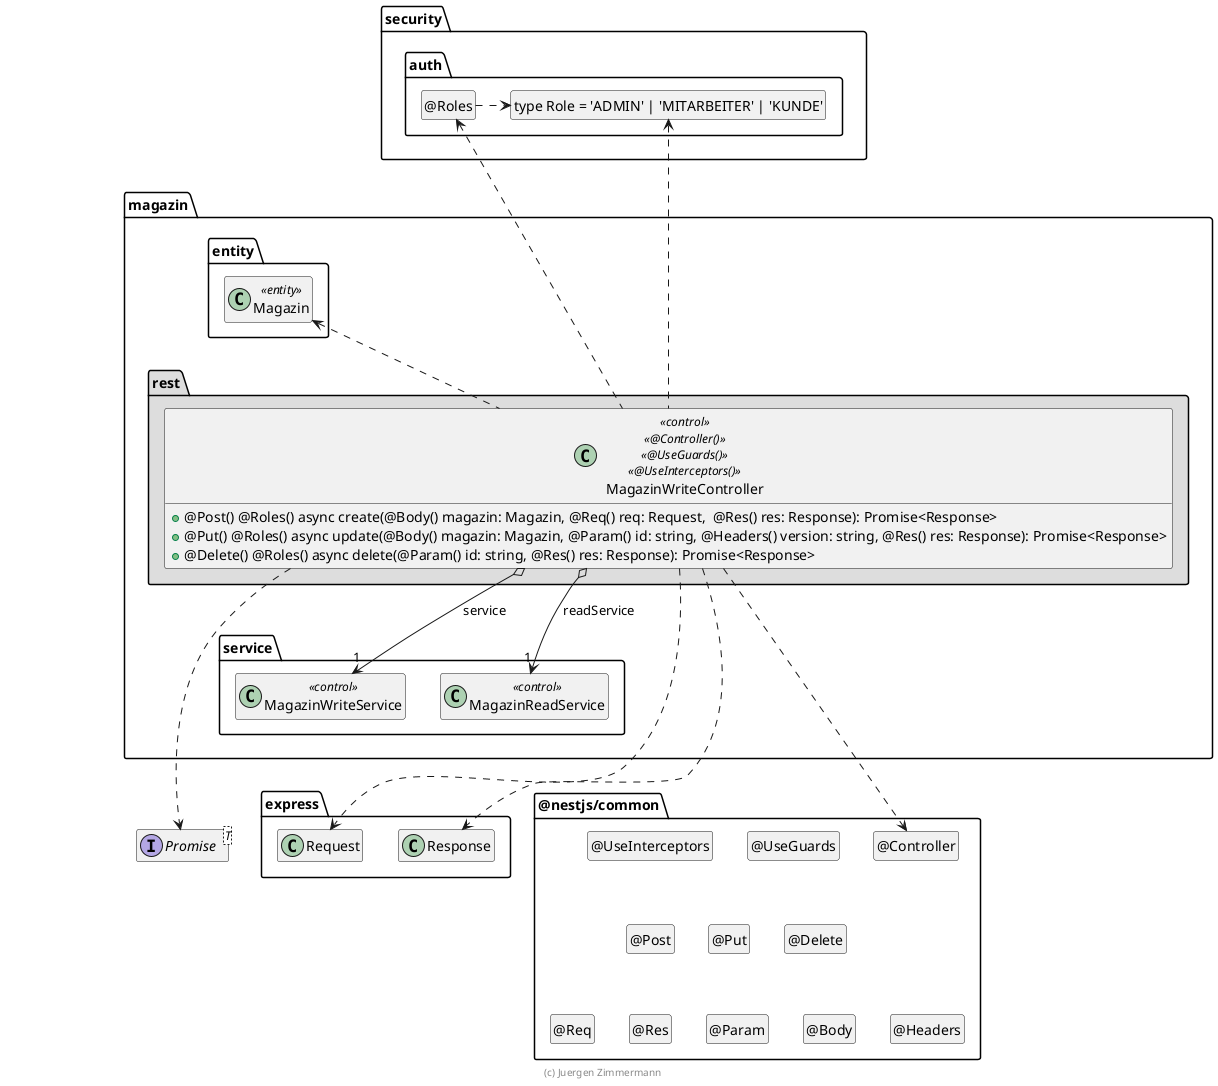 ' Copyright (C) 2019 - present Juergen Zimmermann, Hochschule Karlsruhe
'
' This program is free software: you can redistribute it and/or modify
' it under the terms of the GNU General Public License as published by
' the Free Software Foundation, either version 3 of the License, or
' (at your option) any later version.
'
' This program is distributed in the hope that it will be useful,
' but WITHOUT ANY WARRANTY; without even the implied warranty of
' MERCHANTABILITY or FITNESS FOR A PARTICULAR PURPOSE.  See the
' GNU General Public License for more details.
'
' You should have received a copy of the GNU General Public License
' along with this program.  If not, see <https://www.gnu.org/licenses/>.

' Preview durch <Alt>d

@startuml Controller-Klasse

interface Promise<T>

package @nestjs/common {
  class "@Controller" as Controller
  hide Controller circle

  class "@UseGuards" as UseGuards
  hide UseGuards circle

  class "@UseInterceptors" as UseInterceptors
  hide UseInterceptors circle

  class "@Post" as Post
  hide Post circle

  class "@Put" as Put
  hide Put circle

  class "@Delete" as Delete
  hide Delete circle

  class "@Req" as Req
  hide Req circle

  class "@Res" as Res
  hide Res circle

  class "@Param" as Param
  hide Param circle

  class "@Body" as Body
  hide Body circle

  class "@Headers" as Headers
  hide Headers circle

  UseInterceptors .[hidden].> Post
  UseInterceptors .[hidden].> Put
  UseInterceptors .[hidden].> Delete

  Post .[hidden].> Req
  Post .[hidden].> Res
  Post .[hidden].> Param
  Post .[hidden].> Body
  Post .[hidden].> Headers
}

package express {
  class Request
  class Response

  Response .right[hidden].> Controller
}

package security.auth {
  class "type Role = 'ADMIN' | 'MITARBEITER' | 'KUNDE'" as Role
  hide Role circle

  class "@Roles" as Roles
  hide Roles circle

  Roles .right.> Role
}

package magazin {
  package entity #FFFFFF {
    class Magazin <<entity>>

    Magazin .[hidden].> Promise
    Magazin .[hidden].> Request
  }

  package service {
    class MagazinWriteService << control >>
    class MagazinReadService << control >>
  }

  package rest #DDDDDD {
    class MagazinWriteController << control >> << @Controller() >> << @UseGuards() >> << @UseInterceptors() >> {
      + @Post() @Roles() async create(@Body() magazin: Magazin, @Req() req: Request,  @Res() res: Response): Promise<Response>
      + @Put() @Roles() async update(@Body() magazin: Magazin, @Param() id: string, @Headers() version: string, @Res() res: Response): Promise<Response>
      + @Delete() @Roles() async delete(@Param() id: string, @Res() res: Response): Promise<Response>
    }

    MagazinWriteController o--> "1" MagazinWriteService : service
    MagazinWriteController o--> "1" MagazinReadService : readService
    MagazinWriteController ..up> Magazin

    MagazinWriteController ..> Controller

    MagazinWriteController .up.> Roles
    MagazinWriteController .up.> Role

    MagazinWriteController ..> Request
    MagazinWriteController ..> Response
    MagazinWriteController ..> Promise

    Magazin .up[hidden].> Roles
    MagazinWriteService .[hidden].> Request
    MagazinWriteService .[hidden].> Promise
  }
}

hide empty members

footer (c) Juergen Zimmermann

@enduml
